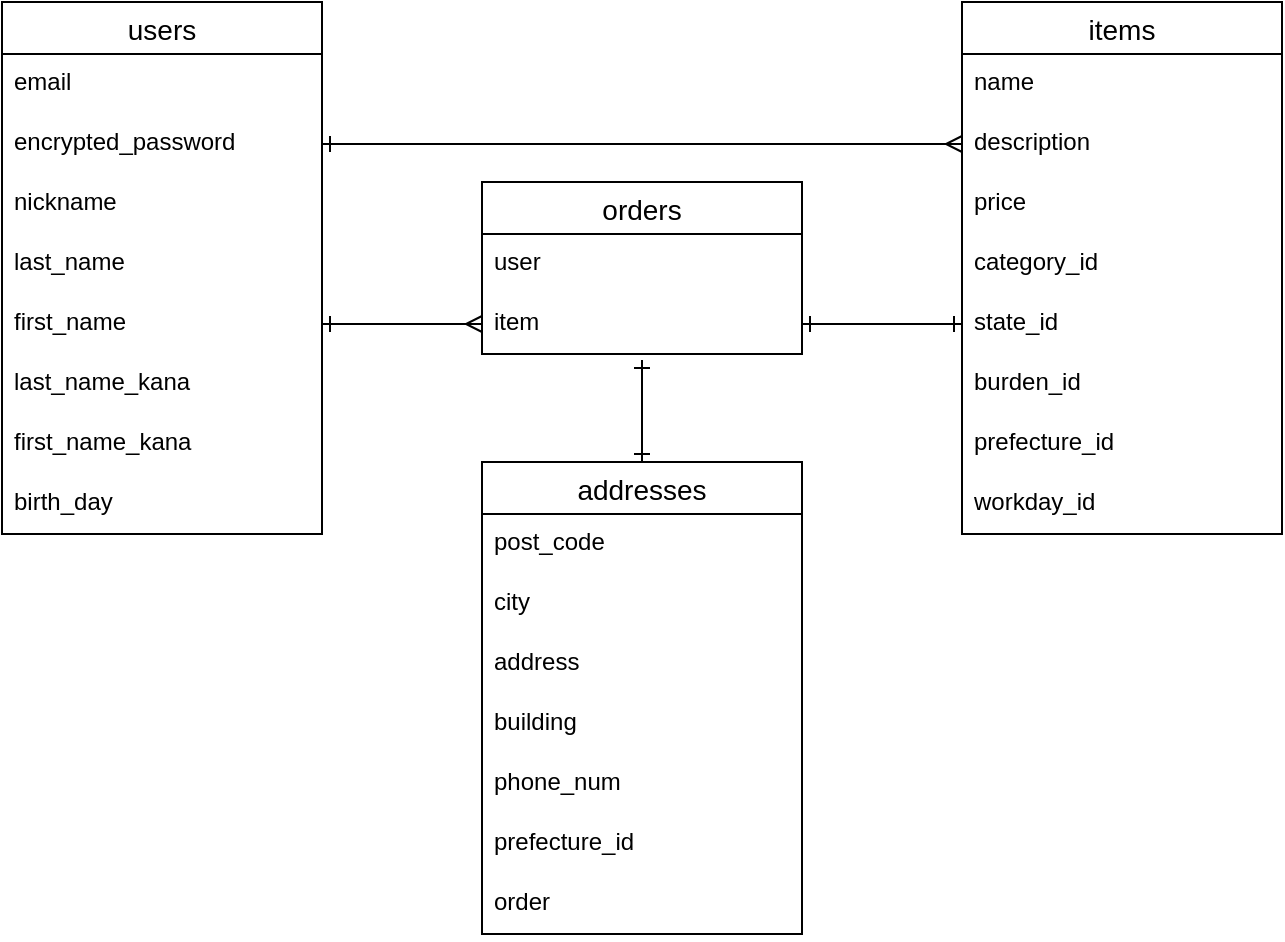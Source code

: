 <mxfile>
    <diagram id="vA55hvQfAIia6LnGWI9n" name="ページ1">
        <mxGraphModel dx="668" dy="627" grid="1" gridSize="10" guides="1" tooltips="1" connect="1" arrows="1" fold="1" page="1" pageScale="1" pageWidth="827" pageHeight="1169" math="0" shadow="0">
            <root>
                <mxCell id="0"/>
                <mxCell id="1" parent="0"/>
                <mxCell id="2" value="users" style="swimlane;fontStyle=0;childLayout=stackLayout;horizontal=1;startSize=26;horizontalStack=0;resizeParent=1;resizeParentMax=0;resizeLast=0;collapsible=1;marginBottom=0;align=center;fontSize=14;" parent="1" vertex="1">
                    <mxGeometry x="40" y="80" width="160" height="266" as="geometry">
                        <mxRectangle x="40" y="80" width="70" height="26" as="alternateBounds"/>
                    </mxGeometry>
                </mxCell>
                <mxCell id="3" value="email" style="text;strokeColor=none;fillColor=none;spacingLeft=4;spacingRight=4;overflow=hidden;rotatable=0;points=[[0,0.5],[1,0.5]];portConstraint=eastwest;fontSize=12;" parent="2" vertex="1">
                    <mxGeometry y="26" width="160" height="30" as="geometry"/>
                </mxCell>
                <mxCell id="4" value="encrypted_password" style="text;strokeColor=none;fillColor=none;spacingLeft=4;spacingRight=4;overflow=hidden;rotatable=0;points=[[0,0.5],[1,0.5]];portConstraint=eastwest;fontSize=12;" parent="2" vertex="1">
                    <mxGeometry y="56" width="160" height="30" as="geometry"/>
                </mxCell>
                <mxCell id="10" value="nickname" style="text;strokeColor=none;fillColor=none;spacingLeft=4;spacingRight=4;overflow=hidden;rotatable=0;points=[[0,0.5],[1,0.5]];portConstraint=eastwest;fontSize=12;" parent="2" vertex="1">
                    <mxGeometry y="86" width="160" height="30" as="geometry"/>
                </mxCell>
                <mxCell id="11" value="last_name" style="text;strokeColor=none;fillColor=none;spacingLeft=4;spacingRight=4;overflow=hidden;rotatable=0;points=[[0,0.5],[1,0.5]];portConstraint=eastwest;fontSize=12;" parent="2" vertex="1">
                    <mxGeometry y="116" width="160" height="30" as="geometry"/>
                </mxCell>
                <mxCell id="12" value="first_name" style="text;strokeColor=none;fillColor=none;spacingLeft=4;spacingRight=4;overflow=hidden;rotatable=0;points=[[0,0.5],[1,0.5]];portConstraint=eastwest;fontSize=12;" parent="2" vertex="1">
                    <mxGeometry y="146" width="160" height="30" as="geometry"/>
                </mxCell>
                <mxCell id="13" value="last_name_kana" style="text;strokeColor=none;fillColor=none;spacingLeft=4;spacingRight=4;overflow=hidden;rotatable=0;points=[[0,0.5],[1,0.5]];portConstraint=eastwest;fontSize=12;" parent="2" vertex="1">
                    <mxGeometry y="176" width="160" height="30" as="geometry"/>
                </mxCell>
                <mxCell id="14" value="first_name_kana" style="text;strokeColor=none;fillColor=none;spacingLeft=4;spacingRight=4;overflow=hidden;rotatable=0;points=[[0,0.5],[1,0.5]];portConstraint=eastwest;fontSize=12;" parent="2" vertex="1">
                    <mxGeometry y="206" width="160" height="30" as="geometry"/>
                </mxCell>
                <mxCell id="5" value="birth_day" style="text;strokeColor=none;fillColor=none;spacingLeft=4;spacingRight=4;overflow=hidden;rotatable=0;points=[[0,0.5],[1,0.5]];portConstraint=eastwest;fontSize=12;" parent="2" vertex="1">
                    <mxGeometry y="236" width="160" height="30" as="geometry"/>
                </mxCell>
                <mxCell id="30" value="items" style="swimlane;fontStyle=0;childLayout=stackLayout;horizontal=1;startSize=26;horizontalStack=0;resizeParent=1;resizeParentMax=0;resizeLast=0;collapsible=1;marginBottom=0;align=center;fontSize=14;" parent="1" vertex="1">
                    <mxGeometry x="520" y="80" width="160" height="266" as="geometry"/>
                </mxCell>
                <mxCell id="31" value="name" style="text;strokeColor=none;fillColor=none;spacingLeft=4;spacingRight=4;overflow=hidden;rotatable=0;points=[[0,0.5],[1,0.5]];portConstraint=eastwest;fontSize=12;" parent="30" vertex="1">
                    <mxGeometry y="26" width="160" height="30" as="geometry"/>
                </mxCell>
                <mxCell id="32" value="description" style="text;strokeColor=none;fillColor=none;spacingLeft=4;spacingRight=4;overflow=hidden;rotatable=0;points=[[0,0.5],[1,0.5]];portConstraint=eastwest;fontSize=12;" parent="30" vertex="1">
                    <mxGeometry y="56" width="160" height="30" as="geometry"/>
                </mxCell>
                <mxCell id="34" value="price" style="text;strokeColor=none;fillColor=none;spacingLeft=4;spacingRight=4;overflow=hidden;rotatable=0;points=[[0,0.5],[1,0.5]];portConstraint=eastwest;fontSize=12;" parent="30" vertex="1">
                    <mxGeometry y="86" width="160" height="30" as="geometry"/>
                </mxCell>
                <mxCell id="54" value="category_id" style="text;strokeColor=none;fillColor=none;spacingLeft=4;spacingRight=4;overflow=hidden;rotatable=0;points=[[0,0.5],[1,0.5]];portConstraint=eastwest;fontSize=12;" parent="30" vertex="1">
                    <mxGeometry y="116" width="160" height="30" as="geometry"/>
                </mxCell>
                <mxCell id="55" value="state_id" style="text;strokeColor=none;fillColor=none;spacingLeft=4;spacingRight=4;overflow=hidden;rotatable=0;points=[[0,0.5],[1,0.5]];portConstraint=eastwest;fontSize=12;" parent="30" vertex="1">
                    <mxGeometry y="146" width="160" height="30" as="geometry"/>
                </mxCell>
                <mxCell id="56" value="burden_id" style="text;strokeColor=none;fillColor=none;spacingLeft=4;spacingRight=4;overflow=hidden;rotatable=0;points=[[0,0.5],[1,0.5]];portConstraint=eastwest;fontSize=12;" parent="30" vertex="1">
                    <mxGeometry y="176" width="160" height="30" as="geometry"/>
                </mxCell>
                <mxCell id="57" value="prefecture_id" style="text;strokeColor=none;fillColor=none;spacingLeft=4;spacingRight=4;overflow=hidden;rotatable=0;points=[[0,0.5],[1,0.5]];portConstraint=eastwest;fontSize=12;" parent="30" vertex="1">
                    <mxGeometry y="206" width="160" height="30" as="geometry"/>
                </mxCell>
                <mxCell id="58" value="workday_id" style="text;strokeColor=none;fillColor=none;spacingLeft=4;spacingRight=4;overflow=hidden;rotatable=0;points=[[0,0.5],[1,0.5]];portConstraint=eastwest;fontSize=12;" parent="30" vertex="1">
                    <mxGeometry y="236" width="160" height="30" as="geometry"/>
                </mxCell>
                <mxCell id="35" value="addresses" style="swimlane;fontStyle=0;childLayout=stackLayout;horizontal=1;startSize=26;horizontalStack=0;resizeParent=1;resizeParentMax=0;resizeLast=0;collapsible=1;marginBottom=0;align=center;fontSize=14;" parent="1" vertex="1">
                    <mxGeometry x="280" y="310" width="160" height="236" as="geometry"/>
                </mxCell>
                <mxCell id="36" value="post_code" style="text;strokeColor=none;fillColor=none;spacingLeft=4;spacingRight=4;overflow=hidden;rotatable=0;points=[[0,0.5],[1,0.5]];portConstraint=eastwest;fontSize=12;" parent="35" vertex="1">
                    <mxGeometry y="26" width="160" height="30" as="geometry"/>
                </mxCell>
                <mxCell id="37" value="city" style="text;strokeColor=none;fillColor=none;spacingLeft=4;spacingRight=4;overflow=hidden;rotatable=0;points=[[0,0.5],[1,0.5]];portConstraint=eastwest;fontSize=12;" parent="35" vertex="1">
                    <mxGeometry y="56" width="160" height="30" as="geometry"/>
                </mxCell>
                <mxCell id="39" value="address" style="text;strokeColor=none;fillColor=none;spacingLeft=4;spacingRight=4;overflow=hidden;rotatable=0;points=[[0,0.5],[1,0.5]];portConstraint=eastwest;fontSize=12;" parent="35" vertex="1">
                    <mxGeometry y="86" width="160" height="30" as="geometry"/>
                </mxCell>
                <mxCell id="41" value="building" style="text;strokeColor=none;fillColor=none;spacingLeft=4;spacingRight=4;overflow=hidden;rotatable=0;points=[[0,0.5],[1,0.5]];portConstraint=eastwest;fontSize=12;" parent="35" vertex="1">
                    <mxGeometry y="116" width="160" height="30" as="geometry"/>
                </mxCell>
                <mxCell id="43" value="phone_num" style="text;strokeColor=none;fillColor=none;spacingLeft=4;spacingRight=4;overflow=hidden;rotatable=0;points=[[0,0.5],[1,0.5]];portConstraint=eastwest;fontSize=12;" parent="35" vertex="1">
                    <mxGeometry y="146" width="160" height="30" as="geometry"/>
                </mxCell>
                <mxCell id="61" value="prefecture_id" style="text;strokeColor=none;fillColor=none;spacingLeft=4;spacingRight=4;overflow=hidden;rotatable=0;points=[[0,0.5],[1,0.5]];portConstraint=eastwest;fontSize=12;" parent="35" vertex="1">
                    <mxGeometry y="176" width="160" height="30" as="geometry"/>
                </mxCell>
                <mxCell id="38" value="order" style="text;strokeColor=none;fillColor=none;spacingLeft=4;spacingRight=4;overflow=hidden;rotatable=0;points=[[0,0.5],[1,0.5]];portConstraint=eastwest;fontSize=12;" parent="35" vertex="1">
                    <mxGeometry y="206" width="160" height="30" as="geometry"/>
                </mxCell>
                <mxCell id="45" style="edgeStyle=orthogonalEdgeStyle;html=1;exitX=1;exitY=0.5;exitDx=0;exitDy=0;entryX=0;entryY=0.5;entryDx=0;entryDy=0;endArrow=ERmany;endFill=0;startArrow=ERone;startFill=0;" parent="1" source="4" target="32" edge="1">
                    <mxGeometry relative="1" as="geometry">
                        <Array as="points"/>
                    </mxGeometry>
                </mxCell>
                <mxCell id="49" value="orders" style="swimlane;fontStyle=0;childLayout=stackLayout;horizontal=1;startSize=26;horizontalStack=0;resizeParent=1;resizeParentMax=0;resizeLast=0;collapsible=1;marginBottom=0;align=center;fontSize=14;" parent="1" vertex="1">
                    <mxGeometry x="280" y="170" width="160" height="86" as="geometry"/>
                </mxCell>
                <mxCell id="50" value="user" style="text;strokeColor=none;fillColor=none;spacingLeft=4;spacingRight=4;overflow=hidden;rotatable=0;points=[[0,0.5],[1,0.5]];portConstraint=eastwest;fontSize=12;" parent="49" vertex="1">
                    <mxGeometry y="26" width="160" height="30" as="geometry"/>
                </mxCell>
                <mxCell id="51" value="item" style="text;strokeColor=none;fillColor=none;spacingLeft=4;spacingRight=4;overflow=hidden;rotatable=0;points=[[0,0.5],[1,0.5]];portConstraint=eastwest;fontSize=12;" parent="49" vertex="1">
                    <mxGeometry y="56" width="160" height="30" as="geometry"/>
                </mxCell>
                <mxCell id="59" style="edgeStyle=none;html=1;exitX=1;exitY=0.5;exitDx=0;exitDy=0;entryX=0;entryY=0.5;entryDx=0;entryDy=0;endArrow=ERmany;endFill=0;startArrow=ERone;startFill=0;" parent="1" source="12" target="51" edge="1">
                    <mxGeometry relative="1" as="geometry"/>
                </mxCell>
                <mxCell id="60" style="edgeStyle=none;html=1;exitX=1;exitY=0.5;exitDx=0;exitDy=0;entryX=0;entryY=0.5;entryDx=0;entryDy=0;startArrow=ERone;startFill=0;endArrow=ERone;endFill=0;" parent="1" source="51" target="55" edge="1">
                    <mxGeometry relative="1" as="geometry"/>
                </mxCell>
                <mxCell id="62" style="edgeStyle=none;html=1;exitX=0.5;exitY=1.1;exitDx=0;exitDy=0;entryX=0.5;entryY=0;entryDx=0;entryDy=0;startArrow=ERone;startFill=0;endArrow=ERone;endFill=0;exitPerimeter=0;" parent="1" source="51" target="35" edge="1">
                    <mxGeometry relative="1" as="geometry"/>
                </mxCell>
            </root>
        </mxGraphModel>
    </diagram>
</mxfile>